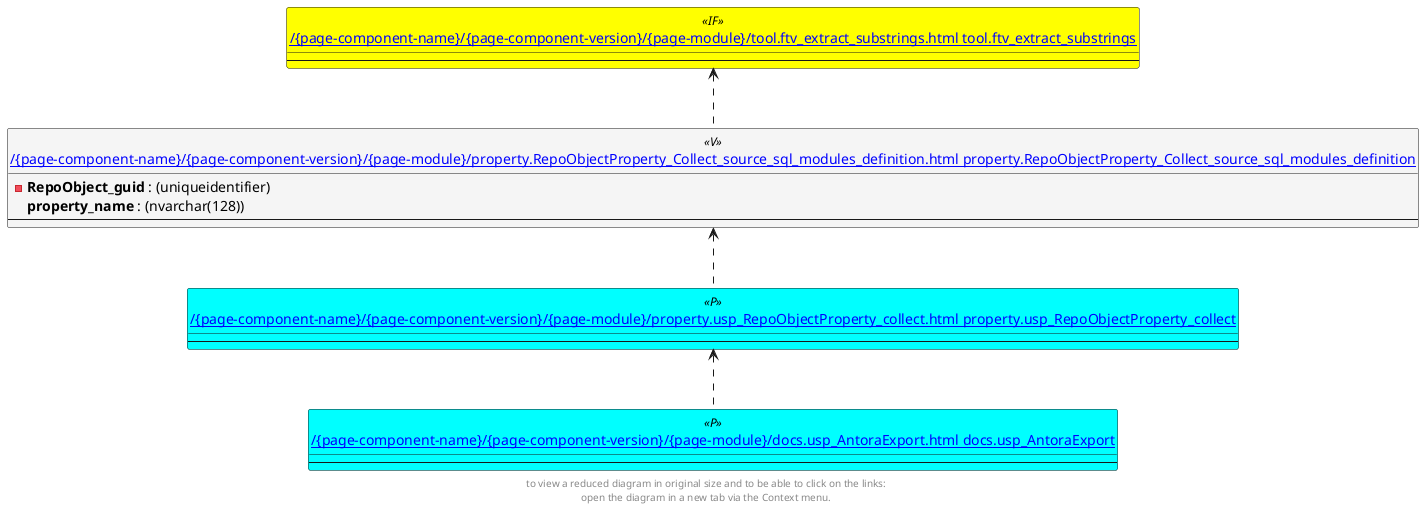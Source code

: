 @startuml
'Left to right direction
top to bottom direction
hide circle
'avoide "." issues:
set namespaceSeparator none


skinparam class {
  BackgroundColor White
  BackgroundColor<<FN>> Yellow
  BackgroundColor<<FS>> Yellow
  BackgroundColor<<FT>> LightGray
  BackgroundColor<<IF>> Yellow
  BackgroundColor<<IS>> Yellow
  BackgroundColor<<P>> Aqua
  BackgroundColor<<PC>> Aqua
  BackgroundColor<<SN>> Yellow
  BackgroundColor<<SO>> SlateBlue
  BackgroundColor<<TF>> LightGray
  BackgroundColor<<TR>> Tomato
  BackgroundColor<<U>> White
  BackgroundColor<<V>> WhiteSmoke
  BackgroundColor<<X>> Aqua
}


entity "[[{site-url}/{page-component-name}/{page-component-version}/{page-module}/docs.usp_AntoraExport.html docs.usp_AntoraExport]]" as docs.usp_AntoraExport << P >> {
  --
}

entity "[[{site-url}/{page-component-name}/{page-component-version}/{page-module}/property.RepoObjectProperty_Collect_source_sql_modules_definition.html property.RepoObjectProperty_Collect_source_sql_modules_definition]]" as property.RepoObjectProperty_Collect_source_sql_modules_definition << V >> {
  - **RepoObject_guid** : (uniqueidentifier)
  **property_name** : (nvarchar(128))
  --
}

entity "[[{site-url}/{page-component-name}/{page-component-version}/{page-module}/property.usp_RepoObjectProperty_collect.html property.usp_RepoObjectProperty_collect]]" as property.usp_RepoObjectProperty_collect << P >> {
  --
}

entity "[[{site-url}/{page-component-name}/{page-component-version}/{page-module}/tool.ftv_extract_substrings.html tool.ftv_extract_substrings]]" as tool.ftv_extract_substrings << IF >> {
  --
}

property.RepoObjectProperty_Collect_source_sql_modules_definition <.. property.usp_RepoObjectProperty_collect
property.usp_RepoObjectProperty_collect <.. docs.usp_AntoraExport
tool.ftv_extract_substrings <.. property.RepoObjectProperty_Collect_source_sql_modules_definition
footer
to view a reduced diagram in original size and to be able to click on the links:
open the diagram in a new tab via the Context menu.
end footer

@enduml

